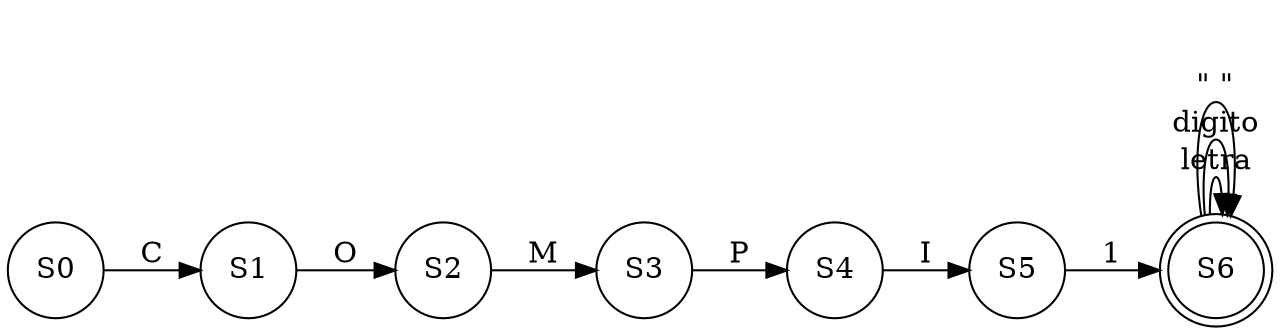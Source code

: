 digraph G {
  rankdir=LR 
S0 [shape=circle label="S0"] 
S1 [shape=circle label="S1"] 
S2 [shape=circle label="S2"] 
S3 [shape=circle label="S3"] 
S4 [shape=circle label="S4"] 
S5 [shape=circle label="S5"] 
S6 [shape=doublecircle label="S6"] 
S0->S1 [label="C"]
S1->S2 [label="O"]
S2->S3 [label="M"]
S3->S4 [label="P"]
S4->S5 [label="I"]
S5->S6 [label="1"]
S6->S6 [label="letra"]
S6->S6 [label="digito"]
S6->S6 [label="\" \""]
}
